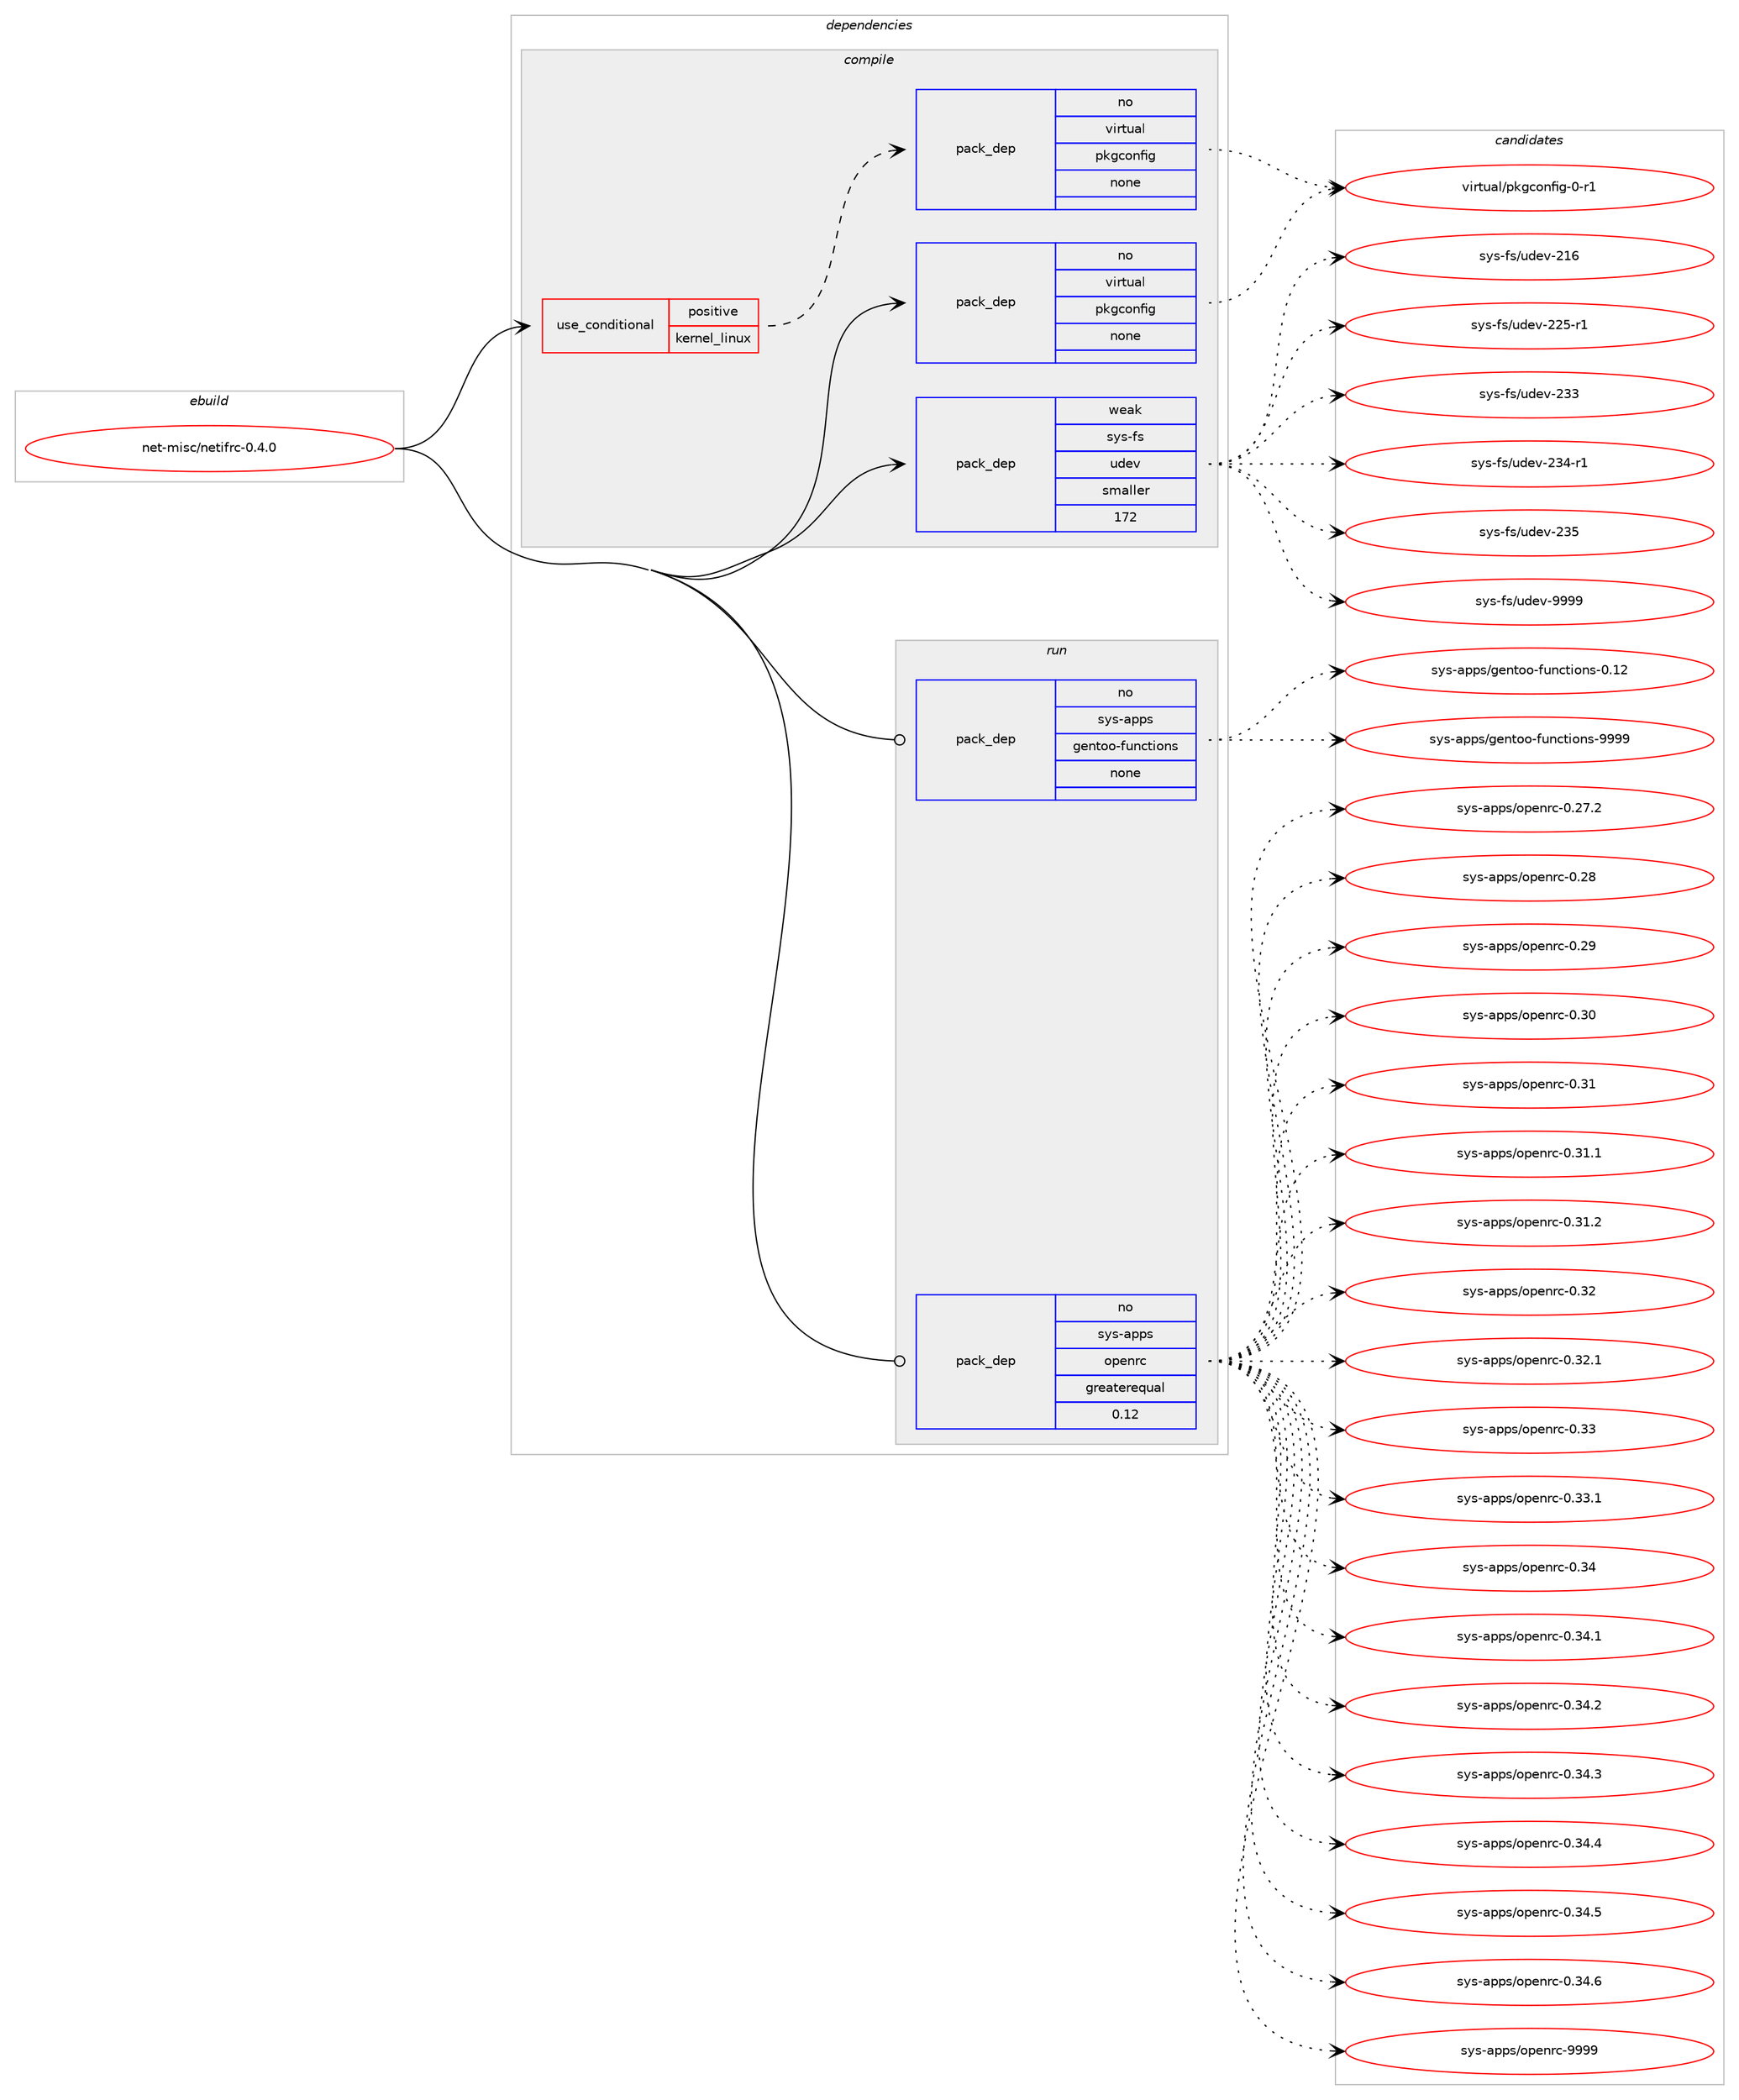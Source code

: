 digraph prolog {

# *************
# Graph options
# *************

newrank=true;
concentrate=true;
compound=true;
graph [rankdir=LR,fontname=Helvetica,fontsize=10,ranksep=1.5];#, ranksep=2.5, nodesep=0.2];
edge  [arrowhead=vee];
node  [fontname=Helvetica,fontsize=10];

# **********
# The ebuild
# **********

subgraph cluster_leftcol {
color=gray;
rank=same;
label=<<i>ebuild</i>>;
id [label="net-misc/netifrc-0.4.0", color=red, width=4, href="../net-misc/netifrc-0.4.0.svg"];
}

# ****************
# The dependencies
# ****************

subgraph cluster_midcol {
color=gray;
label=<<i>dependencies</i>>;
subgraph cluster_compile {
fillcolor="#eeeeee";
style=filled;
label=<<i>compile</i>>;
subgraph cond105905 {
dependency427639 [label=<<TABLE BORDER="0" CELLBORDER="1" CELLSPACING="0" CELLPADDING="4"><TR><TD ROWSPAN="3" CELLPADDING="10">use_conditional</TD></TR><TR><TD>positive</TD></TR><TR><TD>kernel_linux</TD></TR></TABLE>>, shape=none, color=red];
subgraph pack314487 {
dependency427640 [label=<<TABLE BORDER="0" CELLBORDER="1" CELLSPACING="0" CELLPADDING="4" WIDTH="220"><TR><TD ROWSPAN="6" CELLPADDING="30">pack_dep</TD></TR><TR><TD WIDTH="110">no</TD></TR><TR><TD>virtual</TD></TR><TR><TD>pkgconfig</TD></TR><TR><TD>none</TD></TR><TR><TD></TD></TR></TABLE>>, shape=none, color=blue];
}
dependency427639:e -> dependency427640:w [weight=20,style="dashed",arrowhead="vee"];
}
id:e -> dependency427639:w [weight=20,style="solid",arrowhead="vee"];
subgraph pack314488 {
dependency427641 [label=<<TABLE BORDER="0" CELLBORDER="1" CELLSPACING="0" CELLPADDING="4" WIDTH="220"><TR><TD ROWSPAN="6" CELLPADDING="30">pack_dep</TD></TR><TR><TD WIDTH="110">no</TD></TR><TR><TD>virtual</TD></TR><TR><TD>pkgconfig</TD></TR><TR><TD>none</TD></TR><TR><TD></TD></TR></TABLE>>, shape=none, color=blue];
}
id:e -> dependency427641:w [weight=20,style="solid",arrowhead="vee"];
subgraph pack314489 {
dependency427642 [label=<<TABLE BORDER="0" CELLBORDER="1" CELLSPACING="0" CELLPADDING="4" WIDTH="220"><TR><TD ROWSPAN="6" CELLPADDING="30">pack_dep</TD></TR><TR><TD WIDTH="110">weak</TD></TR><TR><TD>sys-fs</TD></TR><TR><TD>udev</TD></TR><TR><TD>smaller</TD></TR><TR><TD>172</TD></TR></TABLE>>, shape=none, color=blue];
}
id:e -> dependency427642:w [weight=20,style="solid",arrowhead="vee"];
}
subgraph cluster_compileandrun {
fillcolor="#eeeeee";
style=filled;
label=<<i>compile and run</i>>;
}
subgraph cluster_run {
fillcolor="#eeeeee";
style=filled;
label=<<i>run</i>>;
subgraph pack314490 {
dependency427643 [label=<<TABLE BORDER="0" CELLBORDER="1" CELLSPACING="0" CELLPADDING="4" WIDTH="220"><TR><TD ROWSPAN="6" CELLPADDING="30">pack_dep</TD></TR><TR><TD WIDTH="110">no</TD></TR><TR><TD>sys-apps</TD></TR><TR><TD>gentoo-functions</TD></TR><TR><TD>none</TD></TR><TR><TD></TD></TR></TABLE>>, shape=none, color=blue];
}
id:e -> dependency427643:w [weight=20,style="solid",arrowhead="odot"];
subgraph pack314491 {
dependency427644 [label=<<TABLE BORDER="0" CELLBORDER="1" CELLSPACING="0" CELLPADDING="4" WIDTH="220"><TR><TD ROWSPAN="6" CELLPADDING="30">pack_dep</TD></TR><TR><TD WIDTH="110">no</TD></TR><TR><TD>sys-apps</TD></TR><TR><TD>openrc</TD></TR><TR><TD>greaterequal</TD></TR><TR><TD>0.12</TD></TR></TABLE>>, shape=none, color=blue];
}
id:e -> dependency427644:w [weight=20,style="solid",arrowhead="odot"];
}
}

# **************
# The candidates
# **************

subgraph cluster_choices {
rank=same;
color=gray;
label=<<i>candidates</i>>;

subgraph choice314487 {
color=black;
nodesep=1;
choice11810511411611797108471121071039911111010210510345484511449 [label="virtual/pkgconfig-0-r1", color=red, width=4,href="../virtual/pkgconfig-0-r1.svg"];
dependency427640:e -> choice11810511411611797108471121071039911111010210510345484511449:w [style=dotted,weight="100"];
}
subgraph choice314488 {
color=black;
nodesep=1;
choice11810511411611797108471121071039911111010210510345484511449 [label="virtual/pkgconfig-0-r1", color=red, width=4,href="../virtual/pkgconfig-0-r1.svg"];
dependency427641:e -> choice11810511411611797108471121071039911111010210510345484511449:w [style=dotted,weight="100"];
}
subgraph choice314489 {
color=black;
nodesep=1;
choice115121115451021154711710010111845504954 [label="sys-fs/udev-216", color=red, width=4,href="../sys-fs/udev-216.svg"];
choice1151211154510211547117100101118455050534511449 [label="sys-fs/udev-225-r1", color=red, width=4,href="../sys-fs/udev-225-r1.svg"];
choice115121115451021154711710010111845505151 [label="sys-fs/udev-233", color=red, width=4,href="../sys-fs/udev-233.svg"];
choice1151211154510211547117100101118455051524511449 [label="sys-fs/udev-234-r1", color=red, width=4,href="../sys-fs/udev-234-r1.svg"];
choice115121115451021154711710010111845505153 [label="sys-fs/udev-235", color=red, width=4,href="../sys-fs/udev-235.svg"];
choice11512111545102115471171001011184557575757 [label="sys-fs/udev-9999", color=red, width=4,href="../sys-fs/udev-9999.svg"];
dependency427642:e -> choice115121115451021154711710010111845504954:w [style=dotted,weight="100"];
dependency427642:e -> choice1151211154510211547117100101118455050534511449:w [style=dotted,weight="100"];
dependency427642:e -> choice115121115451021154711710010111845505151:w [style=dotted,weight="100"];
dependency427642:e -> choice1151211154510211547117100101118455051524511449:w [style=dotted,weight="100"];
dependency427642:e -> choice115121115451021154711710010111845505153:w [style=dotted,weight="100"];
dependency427642:e -> choice11512111545102115471171001011184557575757:w [style=dotted,weight="100"];
}
subgraph choice314490 {
color=black;
nodesep=1;
choice11512111545971121121154710310111011611111145102117110991161051111101154548464950 [label="sys-apps/gentoo-functions-0.12", color=red, width=4,href="../sys-apps/gentoo-functions-0.12.svg"];
choice11512111545971121121154710310111011611111145102117110991161051111101154557575757 [label="sys-apps/gentoo-functions-9999", color=red, width=4,href="../sys-apps/gentoo-functions-9999.svg"];
dependency427643:e -> choice11512111545971121121154710310111011611111145102117110991161051111101154548464950:w [style=dotted,weight="100"];
dependency427643:e -> choice11512111545971121121154710310111011611111145102117110991161051111101154557575757:w [style=dotted,weight="100"];
}
subgraph choice314491 {
color=black;
nodesep=1;
choice1151211154597112112115471111121011101149945484650554650 [label="sys-apps/openrc-0.27.2", color=red, width=4,href="../sys-apps/openrc-0.27.2.svg"];
choice115121115459711211211547111112101110114994548465056 [label="sys-apps/openrc-0.28", color=red, width=4,href="../sys-apps/openrc-0.28.svg"];
choice115121115459711211211547111112101110114994548465057 [label="sys-apps/openrc-0.29", color=red, width=4,href="../sys-apps/openrc-0.29.svg"];
choice115121115459711211211547111112101110114994548465148 [label="sys-apps/openrc-0.30", color=red, width=4,href="../sys-apps/openrc-0.30.svg"];
choice115121115459711211211547111112101110114994548465149 [label="sys-apps/openrc-0.31", color=red, width=4,href="../sys-apps/openrc-0.31.svg"];
choice1151211154597112112115471111121011101149945484651494649 [label="sys-apps/openrc-0.31.1", color=red, width=4,href="../sys-apps/openrc-0.31.1.svg"];
choice1151211154597112112115471111121011101149945484651494650 [label="sys-apps/openrc-0.31.2", color=red, width=4,href="../sys-apps/openrc-0.31.2.svg"];
choice115121115459711211211547111112101110114994548465150 [label="sys-apps/openrc-0.32", color=red, width=4,href="../sys-apps/openrc-0.32.svg"];
choice1151211154597112112115471111121011101149945484651504649 [label="sys-apps/openrc-0.32.1", color=red, width=4,href="../sys-apps/openrc-0.32.1.svg"];
choice115121115459711211211547111112101110114994548465151 [label="sys-apps/openrc-0.33", color=red, width=4,href="../sys-apps/openrc-0.33.svg"];
choice1151211154597112112115471111121011101149945484651514649 [label="sys-apps/openrc-0.33.1", color=red, width=4,href="../sys-apps/openrc-0.33.1.svg"];
choice115121115459711211211547111112101110114994548465152 [label="sys-apps/openrc-0.34", color=red, width=4,href="../sys-apps/openrc-0.34.svg"];
choice1151211154597112112115471111121011101149945484651524649 [label="sys-apps/openrc-0.34.1", color=red, width=4,href="../sys-apps/openrc-0.34.1.svg"];
choice1151211154597112112115471111121011101149945484651524650 [label="sys-apps/openrc-0.34.2", color=red, width=4,href="../sys-apps/openrc-0.34.2.svg"];
choice1151211154597112112115471111121011101149945484651524651 [label="sys-apps/openrc-0.34.3", color=red, width=4,href="../sys-apps/openrc-0.34.3.svg"];
choice1151211154597112112115471111121011101149945484651524652 [label="sys-apps/openrc-0.34.4", color=red, width=4,href="../sys-apps/openrc-0.34.4.svg"];
choice1151211154597112112115471111121011101149945484651524653 [label="sys-apps/openrc-0.34.5", color=red, width=4,href="../sys-apps/openrc-0.34.5.svg"];
choice1151211154597112112115471111121011101149945484651524654 [label="sys-apps/openrc-0.34.6", color=red, width=4,href="../sys-apps/openrc-0.34.6.svg"];
choice115121115459711211211547111112101110114994557575757 [label="sys-apps/openrc-9999", color=red, width=4,href="../sys-apps/openrc-9999.svg"];
dependency427644:e -> choice1151211154597112112115471111121011101149945484650554650:w [style=dotted,weight="100"];
dependency427644:e -> choice115121115459711211211547111112101110114994548465056:w [style=dotted,weight="100"];
dependency427644:e -> choice115121115459711211211547111112101110114994548465057:w [style=dotted,weight="100"];
dependency427644:e -> choice115121115459711211211547111112101110114994548465148:w [style=dotted,weight="100"];
dependency427644:e -> choice115121115459711211211547111112101110114994548465149:w [style=dotted,weight="100"];
dependency427644:e -> choice1151211154597112112115471111121011101149945484651494649:w [style=dotted,weight="100"];
dependency427644:e -> choice1151211154597112112115471111121011101149945484651494650:w [style=dotted,weight="100"];
dependency427644:e -> choice115121115459711211211547111112101110114994548465150:w [style=dotted,weight="100"];
dependency427644:e -> choice1151211154597112112115471111121011101149945484651504649:w [style=dotted,weight="100"];
dependency427644:e -> choice115121115459711211211547111112101110114994548465151:w [style=dotted,weight="100"];
dependency427644:e -> choice1151211154597112112115471111121011101149945484651514649:w [style=dotted,weight="100"];
dependency427644:e -> choice115121115459711211211547111112101110114994548465152:w [style=dotted,weight="100"];
dependency427644:e -> choice1151211154597112112115471111121011101149945484651524649:w [style=dotted,weight="100"];
dependency427644:e -> choice1151211154597112112115471111121011101149945484651524650:w [style=dotted,weight="100"];
dependency427644:e -> choice1151211154597112112115471111121011101149945484651524651:w [style=dotted,weight="100"];
dependency427644:e -> choice1151211154597112112115471111121011101149945484651524652:w [style=dotted,weight="100"];
dependency427644:e -> choice1151211154597112112115471111121011101149945484651524653:w [style=dotted,weight="100"];
dependency427644:e -> choice1151211154597112112115471111121011101149945484651524654:w [style=dotted,weight="100"];
dependency427644:e -> choice115121115459711211211547111112101110114994557575757:w [style=dotted,weight="100"];
}
}

}
